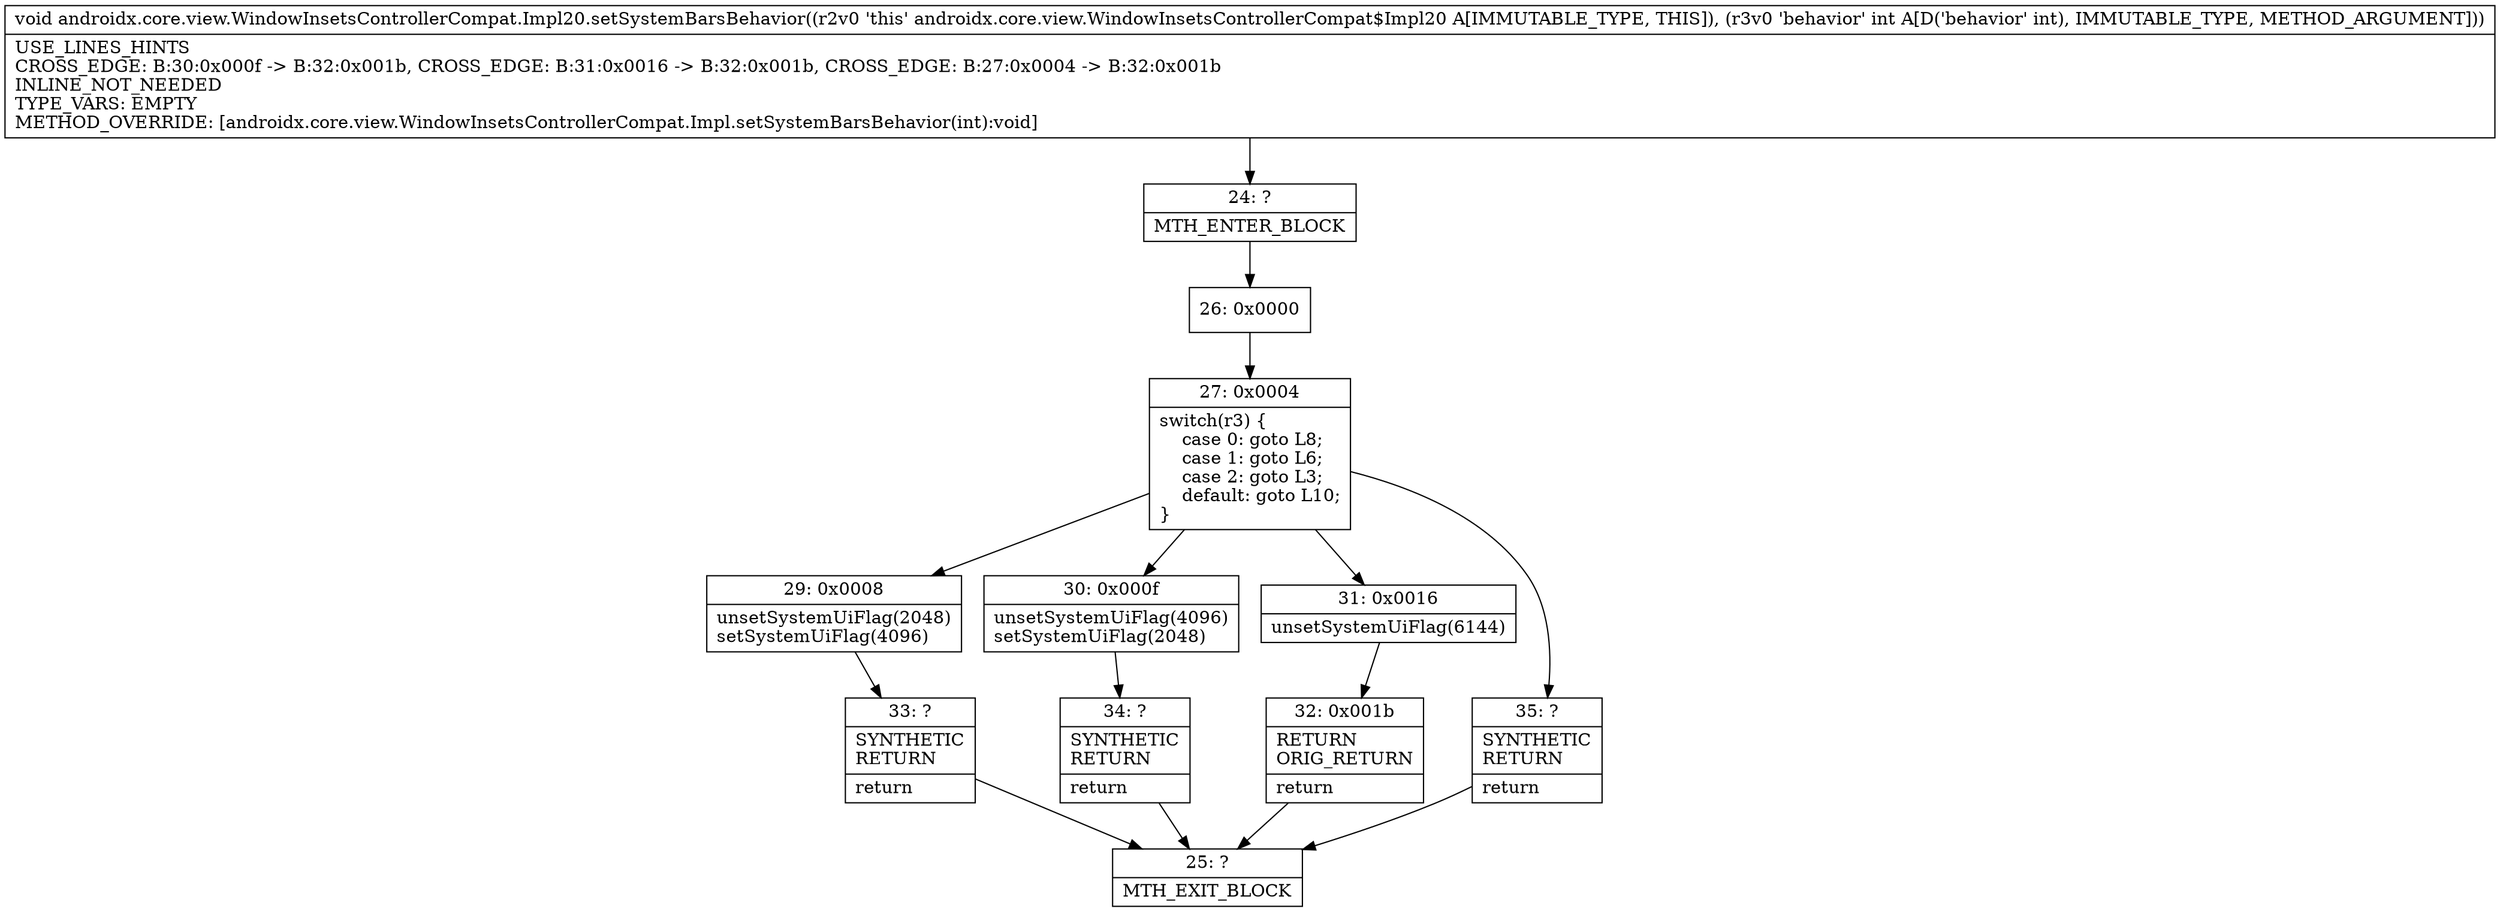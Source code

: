 digraph "CFG forandroidx.core.view.WindowInsetsControllerCompat.Impl20.setSystemBarsBehavior(I)V" {
Node_24 [shape=record,label="{24\:\ ?|MTH_ENTER_BLOCK\l}"];
Node_26 [shape=record,label="{26\:\ 0x0000}"];
Node_27 [shape=record,label="{27\:\ 0x0004|switch(r3) \{\l    case 0: goto L8;\l    case 1: goto L6;\l    case 2: goto L3;\l    default: goto L10;\l\}\l}"];
Node_29 [shape=record,label="{29\:\ 0x0008|unsetSystemUiFlag(2048)\lsetSystemUiFlag(4096)\l}"];
Node_33 [shape=record,label="{33\:\ ?|SYNTHETIC\lRETURN\l|return\l}"];
Node_25 [shape=record,label="{25\:\ ?|MTH_EXIT_BLOCK\l}"];
Node_30 [shape=record,label="{30\:\ 0x000f|unsetSystemUiFlag(4096)\lsetSystemUiFlag(2048)\l}"];
Node_34 [shape=record,label="{34\:\ ?|SYNTHETIC\lRETURN\l|return\l}"];
Node_31 [shape=record,label="{31\:\ 0x0016|unsetSystemUiFlag(6144)\l}"];
Node_32 [shape=record,label="{32\:\ 0x001b|RETURN\lORIG_RETURN\l|return\l}"];
Node_35 [shape=record,label="{35\:\ ?|SYNTHETIC\lRETURN\l|return\l}"];
MethodNode[shape=record,label="{void androidx.core.view.WindowInsetsControllerCompat.Impl20.setSystemBarsBehavior((r2v0 'this' androidx.core.view.WindowInsetsControllerCompat$Impl20 A[IMMUTABLE_TYPE, THIS]), (r3v0 'behavior' int A[D('behavior' int), IMMUTABLE_TYPE, METHOD_ARGUMENT]))  | USE_LINES_HINTS\lCROSS_EDGE: B:30:0x000f \-\> B:32:0x001b, CROSS_EDGE: B:31:0x0016 \-\> B:32:0x001b, CROSS_EDGE: B:27:0x0004 \-\> B:32:0x001b\lINLINE_NOT_NEEDED\lTYPE_VARS: EMPTY\lMETHOD_OVERRIDE: [androidx.core.view.WindowInsetsControllerCompat.Impl.setSystemBarsBehavior(int):void]\l}"];
MethodNode -> Node_24;Node_24 -> Node_26;
Node_26 -> Node_27;
Node_27 -> Node_29;
Node_27 -> Node_30;
Node_27 -> Node_31;
Node_27 -> Node_35;
Node_29 -> Node_33;
Node_33 -> Node_25;
Node_30 -> Node_34;
Node_34 -> Node_25;
Node_31 -> Node_32;
Node_32 -> Node_25;
Node_35 -> Node_25;
}

